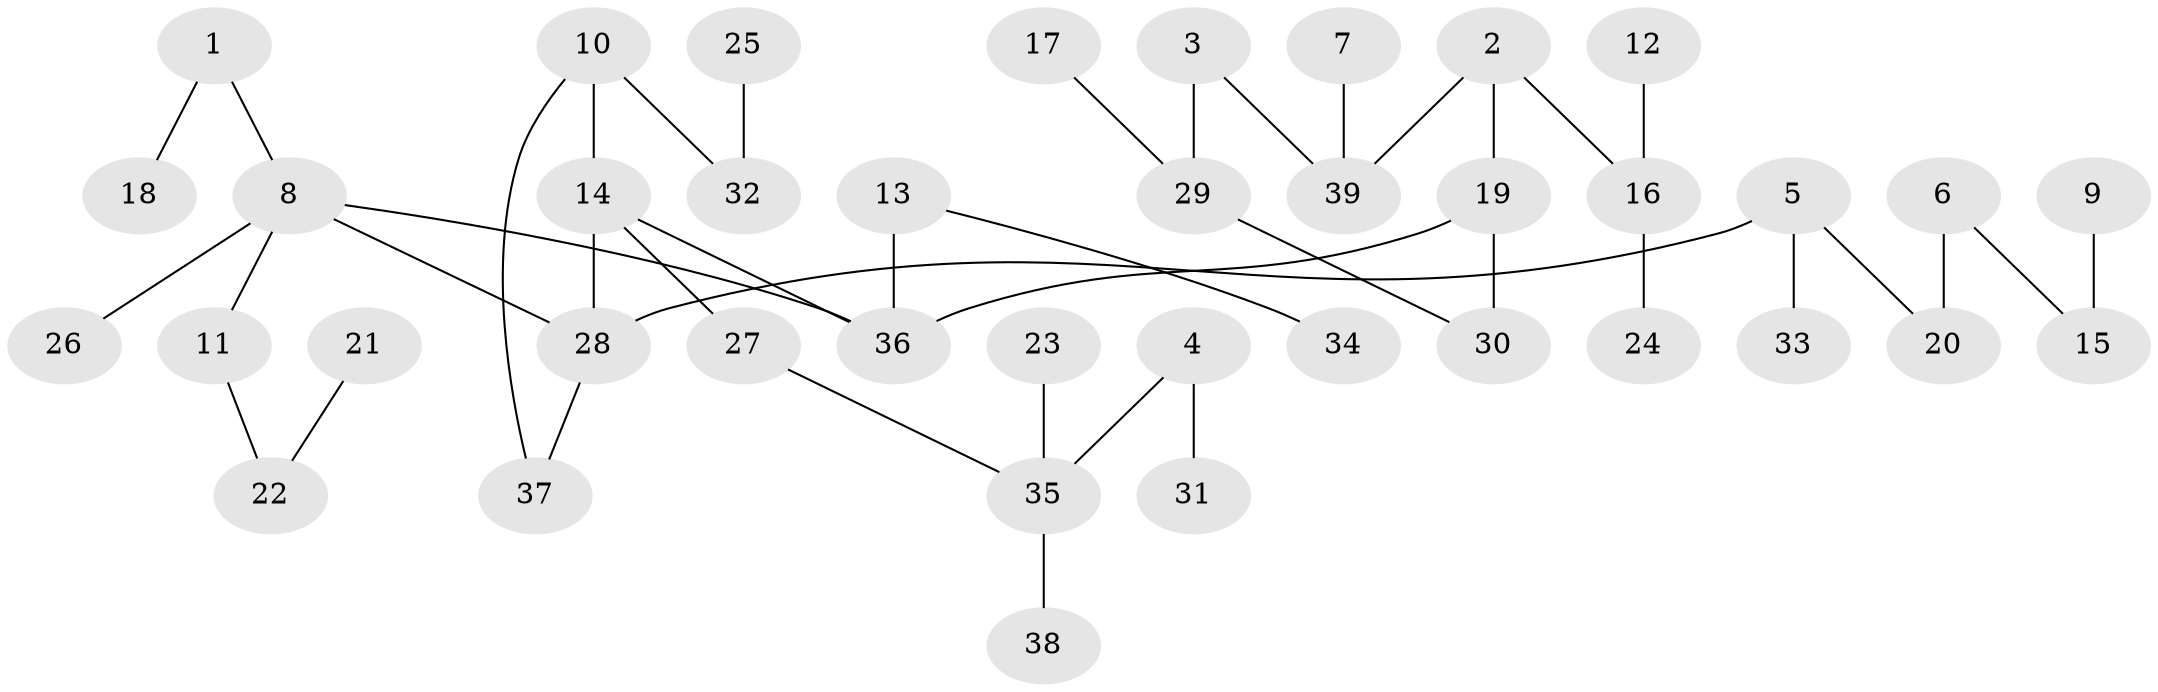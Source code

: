 // original degree distribution, {5: 0.046875, 4: 0.0703125, 3: 0.1328125, 2: 0.3046875, 1: 0.4296875, 6: 0.015625}
// Generated by graph-tools (version 1.1) at 2025/36/03/04/25 23:36:01]
// undirected, 39 vertices, 41 edges
graph export_dot {
  node [color=gray90,style=filled];
  1;
  2;
  3;
  4;
  5;
  6;
  7;
  8;
  9;
  10;
  11;
  12;
  13;
  14;
  15;
  16;
  17;
  18;
  19;
  20;
  21;
  22;
  23;
  24;
  25;
  26;
  27;
  28;
  29;
  30;
  31;
  32;
  33;
  34;
  35;
  36;
  37;
  38;
  39;
  1 -- 8 [weight=1.0];
  1 -- 18 [weight=1.0];
  2 -- 16 [weight=1.0];
  2 -- 19 [weight=1.0];
  2 -- 39 [weight=1.0];
  3 -- 29 [weight=1.0];
  3 -- 39 [weight=1.0];
  4 -- 31 [weight=1.0];
  4 -- 35 [weight=1.0];
  5 -- 20 [weight=1.0];
  5 -- 28 [weight=1.0];
  5 -- 33 [weight=1.0];
  6 -- 15 [weight=1.0];
  6 -- 20 [weight=1.0];
  7 -- 39 [weight=1.0];
  8 -- 11 [weight=1.0];
  8 -- 26 [weight=1.0];
  8 -- 28 [weight=1.0];
  8 -- 36 [weight=1.0];
  9 -- 15 [weight=1.0];
  10 -- 14 [weight=1.0];
  10 -- 32 [weight=1.0];
  10 -- 37 [weight=1.0];
  11 -- 22 [weight=1.0];
  12 -- 16 [weight=1.0];
  13 -- 34 [weight=1.0];
  13 -- 36 [weight=2.0];
  14 -- 27 [weight=1.0];
  14 -- 28 [weight=1.0];
  14 -- 36 [weight=1.0];
  16 -- 24 [weight=1.0];
  17 -- 29 [weight=1.0];
  19 -- 30 [weight=1.0];
  19 -- 36 [weight=1.0];
  21 -- 22 [weight=1.0];
  23 -- 35 [weight=1.0];
  25 -- 32 [weight=1.0];
  27 -- 35 [weight=1.0];
  28 -- 37 [weight=1.0];
  29 -- 30 [weight=1.0];
  35 -- 38 [weight=1.0];
}
